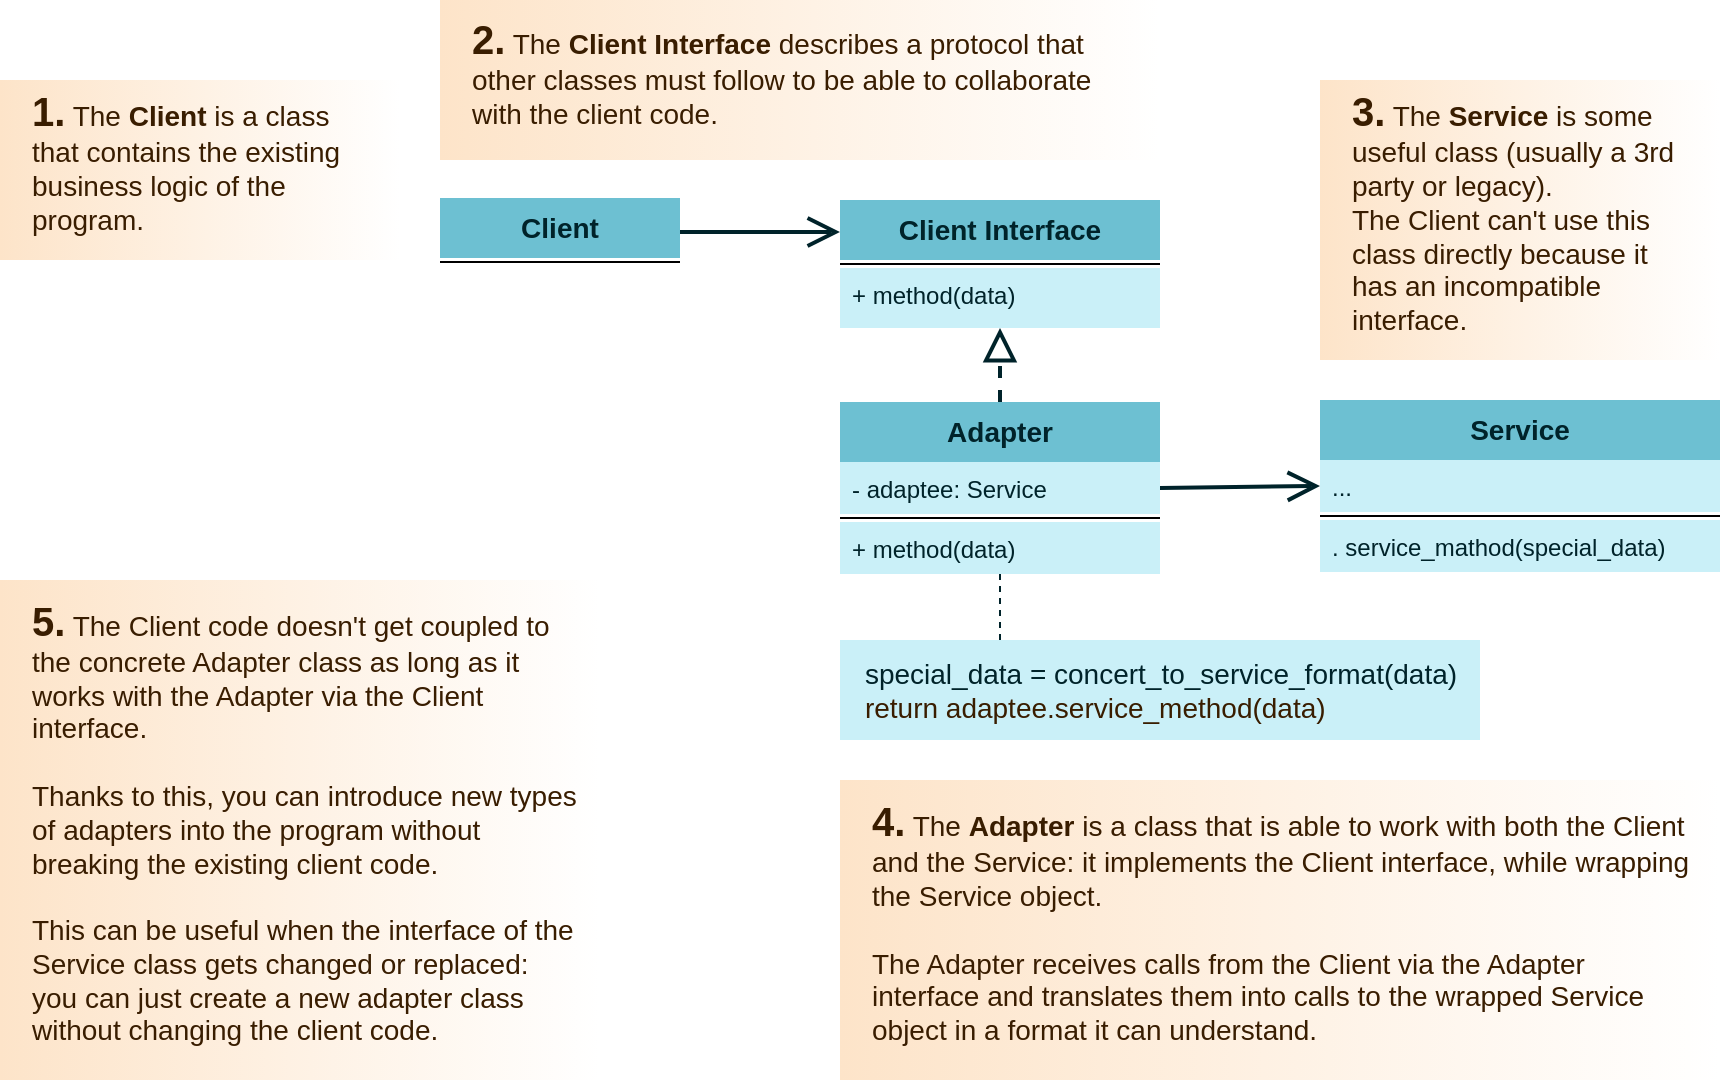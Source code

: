 <mxfile version="13.6.5">
    <diagram id="U3TSOpRmrltZot66hm7w" name="Page-1">
        <mxGraphModel dx="2812" dy="599" grid="1" gridSize="10" guides="1" tooltips="1" connect="1" arrows="1" fold="1" page="1" pageScale="1" pageWidth="827" pageHeight="1169" background="#FFFFFF" math="0" shadow="0">
            <root>
                <mxCell id="0"/>
                <mxCell id="1" parent="0"/>
                <mxCell id="24" value="" style="endArrow=block;dashed=1;endFill=0;endSize=12;html=1;fontSize=14;fontColor=#00232A;strokeColor=#00232A;strokeWidth=2;exitX=0.5;exitY=0;exitDx=0;exitDy=0;entryX=0.5;entryY=1;entryDx=0;entryDy=0;" parent="1" source="10" target="46" edge="1">
                    <mxGeometry width="160" relative="1" as="geometry">
                        <mxPoint x="-330" y="260" as="sourcePoint"/>
                        <mxPoint x="-190" y="220" as="targetPoint"/>
                        <Array as="points"/>
                    </mxGeometry>
                </mxCell>
                <mxCell id="25" value="&lt;b&gt;&lt;font style=&quot;font-size: 20px&quot;&gt;1.&lt;/font&gt;&lt;/b&gt; The &lt;b&gt;Client&lt;/b&gt; is a class&lt;br&gt;that contains the existing&lt;br&gt;business logic of the&lt;br&gt;program." style="html=1;strokeWidth=2;fontSize=14;align=left;fillColor=#FDE4C9;labelBorderColor=none;fontColor=#391d00;spacing=16;spacingBottom=8;gradientColor=#ffffff;gradientDirection=east;strokeColor=none;" parent="1" vertex="1">
                    <mxGeometry x="-980" y="100" width="200" height="90" as="geometry"/>
                </mxCell>
                <mxCell id="35" value="" style="endArrow=open;endFill=0;endSize=12;html=1;fontSize=14;fontColor=#391d00;exitX=1;exitY=0.5;exitDx=0;exitDy=0;strokeColor=#00232A;strokeWidth=2;entryX=0;entryY=0.5;entryDx=0;entryDy=0;" parent="1" source="11" target="61" edge="1">
                    <mxGeometry width="160" relative="1" as="geometry">
                        <mxPoint x="112.5" y="440" as="sourcePoint"/>
                        <mxPoint x="520" y="210" as="targetPoint"/>
                    </mxGeometry>
                </mxCell>
                <mxCell id="36" value="&lt;div style=&quot;text-align: left&quot;&gt;&lt;span style=&quot;color: rgb(0 , 35 , 42)&quot;&gt;special_data = concert_to_service_format(data)&lt;/span&gt;&lt;/div&gt;&lt;div style=&quot;text-align: left&quot;&gt;&lt;span&gt;return adaptee.service_method(data)&lt;/span&gt;&lt;/div&gt;" style="html=1;strokeWidth=2;fontSize=14;fontColor=#391d00;strokeColor=none;fillColor=#CAF0F8;spacing=4;" parent="1" vertex="1">
                    <mxGeometry x="-560" y="380" width="320" height="50" as="geometry"/>
                </mxCell>
                <mxCell id="39" value="" style="endArrow=none;endFill=0;endSize=12;html=1;strokeColor=#00232A;fontSize=14;fontColor=#391d00;entryX=0.5;entryY=1;entryDx=0;entryDy=0;dashed=1;exitX=0.25;exitY=0;exitDx=0;exitDy=0;" parent="1" source="36" target="10" edge="1">
                    <mxGeometry width="160" relative="1" as="geometry">
                        <mxPoint x="30" y="220" as="sourcePoint"/>
                        <mxPoint x="260" y="410" as="targetPoint"/>
                        <Array as="points"/>
                    </mxGeometry>
                </mxCell>
                <mxCell id="52" value="" style="endArrow=open;endFill=1;endSize=12;html=1;strokeColor=#00232A;fontSize=14;fontColor=#391d00;entryX=0;entryY=0.25;entryDx=0;entryDy=0;exitX=1;exitY=0.5;exitDx=0;exitDy=0;strokeWidth=2;" parent="1" source="41" target="46" edge="1">
                    <mxGeometry width="160" relative="1" as="geometry">
                        <mxPoint x="-640" y="181" as="sourcePoint"/>
                        <mxPoint x="-560" y="180" as="targetPoint"/>
                        <Array as="points"/>
                    </mxGeometry>
                </mxCell>
                <mxCell id="59" value="&lt;b&gt;&lt;font style=&quot;font-size: 20px&quot;&gt;2.&lt;/font&gt;&lt;/b&gt; The &lt;b&gt;Client Interface&lt;/b&gt; describes a protocol that&lt;br&gt;other classes must follow to be able to collaborate&lt;br&gt;with the client code." style="html=1;strokeWidth=2;fontSize=14;align=left;fillColor=#FDE4C9;labelBorderColor=none;fontColor=#391d00;spacing=16;spacingBottom=8;gradientColor=#ffffff;gradientDirection=east;strokeColor=none;" vertex="1" parent="1">
                    <mxGeometry x="-760" y="60" width="360" height="80" as="geometry"/>
                </mxCell>
                <mxCell id="64" value="&lt;b&gt;&lt;font style=&quot;font-size: 20px&quot;&gt;3.&lt;/font&gt;&lt;/b&gt; The &lt;b&gt;Service&lt;/b&gt; is some&lt;br&gt;useful class (usually a 3rd&lt;br&gt;party or legacy).&lt;br&gt;The Client can't use this&lt;br&gt;class directly because it&lt;br&gt;has an incompatible&lt;br&gt;interface.&amp;nbsp;" style="html=1;strokeWidth=2;fontSize=14;align=left;fillColor=#FDE4C9;labelBorderColor=none;fontColor=#391d00;spacing=16;spacingBottom=8;gradientColor=#ffffff;gradientDirection=east;strokeColor=none;" vertex="1" parent="1">
                    <mxGeometry x="-320" y="100" width="200" height="140" as="geometry"/>
                </mxCell>
                <mxCell id="65" value="&lt;b&gt;&lt;font style=&quot;font-size: 20px&quot;&gt;4.&lt;/font&gt;&lt;/b&gt; The &lt;b&gt;Adapter&lt;/b&gt; is a class that is able to work with both the Client&lt;br&gt;and the Service: it implements the Client interface, while wrapping&lt;br&gt;the Service object.&lt;br&gt;&lt;br&gt;The Adapter receives calls from the Client via the Adapter&lt;br&gt;interface and translates them into calls to the wrapped Service&lt;br&gt;object in a format it can understand." style="html=1;strokeWidth=2;fontSize=14;align=left;fillColor=#FDE4C9;labelBorderColor=none;fontColor=#391d00;spacing=16;spacingBottom=8;gradientColor=#ffffff;gradientDirection=east;strokeColor=none;" vertex="1" parent="1">
                    <mxGeometry x="-560" y="450" width="440" height="150" as="geometry"/>
                </mxCell>
                <mxCell id="66" value="&lt;b&gt;&lt;font style=&quot;font-size: 20px&quot;&gt;5.&lt;/font&gt;&lt;/b&gt; The Client code doesn't get coupled to&lt;br&gt;the concrete Adapter class as long as it&lt;br&gt;works with the Adapter via the Client&lt;br&gt;interface.&lt;br&gt;&lt;br&gt;Thanks to this, you can introduce new types&lt;br&gt;of adapters into the program without&lt;br&gt;breaking the existing client code.&lt;br&gt;&lt;br&gt;This can be useful when the interface of the&lt;br&gt;Service class gets changed or replaced:&lt;br&gt;you can just create a new adapter class&lt;br&gt;without changing the client code." style="html=1;strokeWidth=2;fontSize=14;align=left;fillColor=#FDE4C9;labelBorderColor=none;fontColor=#391d00;spacing=16;spacingBottom=8;gradientColor=#ffffff;gradientDirection=east;strokeColor=none;" vertex="1" parent="1">
                    <mxGeometry x="-980" y="350" width="300" height="250" as="geometry"/>
                </mxCell>
                <mxCell id="41" value="Client" style="swimlane;fontStyle=1;align=center;verticalAlign=top;childLayout=stackLayout;horizontal=1;startSize=30;horizontalStack=0;resizeParent=1;resizeParentMax=0;resizeLast=0;collapsible=1;marginBottom=0;fontColor=#00232A;fillColor=#6DC0D2;strokeWidth=2;fontSize=14;strokeColor=none;" parent="1" vertex="1">
                    <mxGeometry x="-760" y="159" width="120" height="34" as="geometry"/>
                </mxCell>
                <mxCell id="43" value="" style="line;strokeWidth=1;fillColor=none;align=left;verticalAlign=middle;spacingTop=0;spacingLeft=3;spacingRight=3;rotatable=0;labelPosition=right;points=[];portConstraint=eastwest;" parent="41" vertex="1">
                    <mxGeometry y="30" width="120" height="4" as="geometry"/>
                </mxCell>
                <mxCell id="46" value="Client Interface" style="swimlane;fontStyle=1;align=center;verticalAlign=top;childLayout=stackLayout;horizontal=1;startSize=30;horizontalStack=0;resizeParent=1;resizeParentMax=0;resizeLast=0;collapsible=1;marginBottom=0;fontColor=#00232A;fillColor=#6DC0D2;strokeWidth=2;fontSize=14;strokeColor=none;" parent="1" vertex="1">
                    <mxGeometry x="-560" y="160" width="160" height="64" as="geometry"/>
                </mxCell>
                <mxCell id="48" value="" style="line;strokeWidth=1;fillColor=none;align=left;verticalAlign=middle;spacingTop=0;spacingLeft=3;spacingRight=3;rotatable=0;labelPosition=right;points=[];portConstraint=eastwest;" parent="46" vertex="1">
                    <mxGeometry y="30" width="160" height="4" as="geometry"/>
                </mxCell>
                <mxCell id="49" value="+ method(data)" style="text;strokeColor=none;align=left;verticalAlign=top;spacingLeft=4;spacingRight=4;overflow=hidden;rotatable=0;points=[[0,0.5],[1,0.5]];portConstraint=eastwest;fontColor=#00232A;fillColor=#CAF0F8;" parent="46" vertex="1">
                    <mxGeometry y="34" width="160" height="30" as="geometry"/>
                </mxCell>
                <mxCell id="10" value="Adapter" style="swimlane;fontStyle=1;align=center;verticalAlign=top;childLayout=stackLayout;horizontal=1;startSize=30;horizontalStack=0;resizeParent=1;resizeParentMax=0;resizeLast=0;collapsible=1;marginBottom=0;fontColor=#00232A;fillColor=#6DC0D2;strokeWidth=2;fontSize=14;strokeColor=none;" parent="1" vertex="1">
                    <mxGeometry x="-560" y="261" width="160" height="86" as="geometry"/>
                </mxCell>
                <mxCell id="11" value="- adaptee: Service" style="text;strokeColor=none;align=left;verticalAlign=top;spacingLeft=4;spacingRight=4;overflow=hidden;rotatable=0;points=[[0,0.5],[1,0.5]];portConstraint=eastwest;fontColor=#00232A;fillColor=#CAF0F8;" parent="10" vertex="1">
                    <mxGeometry y="30" width="160" height="26" as="geometry"/>
                </mxCell>
                <mxCell id="12" value="" style="line;strokeWidth=1;fillColor=none;align=left;verticalAlign=middle;spacingTop=-1;spacingLeft=3;spacingRight=3;rotatable=0;labelPosition=right;points=[];portConstraint=eastwest;" parent="10" vertex="1">
                    <mxGeometry y="56" width="160" height="4" as="geometry"/>
                </mxCell>
                <mxCell id="13" value="+ method(data)" style="text;strokeColor=none;align=left;verticalAlign=top;spacingLeft=4;spacingRight=4;overflow=hidden;rotatable=0;points=[[0,0.5],[1,0.5]];portConstraint=eastwest;fontColor=#00232A;fillColor=#CAF0F8;" parent="10" vertex="1">
                    <mxGeometry y="60" width="160" height="26" as="geometry"/>
                </mxCell>
                <mxCell id="60" value="Service" style="swimlane;fontStyle=1;align=center;verticalAlign=top;childLayout=stackLayout;horizontal=1;startSize=30;horizontalStack=0;resizeParent=1;resizeParentMax=0;resizeLast=0;collapsible=1;marginBottom=0;fontColor=#00232A;fillColor=#6DC0D2;strokeWidth=2;fontSize=14;strokeColor=none;" vertex="1" parent="1">
                    <mxGeometry x="-320" y="260" width="200" height="86" as="geometry"/>
                </mxCell>
                <mxCell id="61" value="..." style="text;strokeColor=none;align=left;verticalAlign=top;spacingLeft=4;spacingRight=4;overflow=hidden;rotatable=0;points=[[0,0.5],[1,0.5]];portConstraint=eastwest;fontColor=#00232A;fillColor=#CAF0F8;" vertex="1" parent="60">
                    <mxGeometry y="30" width="200" height="26" as="geometry"/>
                </mxCell>
                <mxCell id="62" value="" style="line;strokeWidth=1;fillColor=none;align=left;verticalAlign=middle;spacingTop=-1;spacingLeft=3;spacingRight=3;rotatable=0;labelPosition=right;points=[];portConstraint=eastwest;" vertex="1" parent="60">
                    <mxGeometry y="56" width="200" height="4" as="geometry"/>
                </mxCell>
                <mxCell id="63" value=". service_mathod(special_data)" style="text;strokeColor=none;align=left;verticalAlign=top;spacingLeft=4;spacingRight=4;overflow=hidden;rotatable=0;points=[[0,0.5],[1,0.5]];portConstraint=eastwest;fontColor=#00232A;fillColor=#CAF0F8;" vertex="1" parent="60">
                    <mxGeometry y="60" width="200" height="26" as="geometry"/>
                </mxCell>
            </root>
        </mxGraphModel>
    </diagram>
</mxfile>